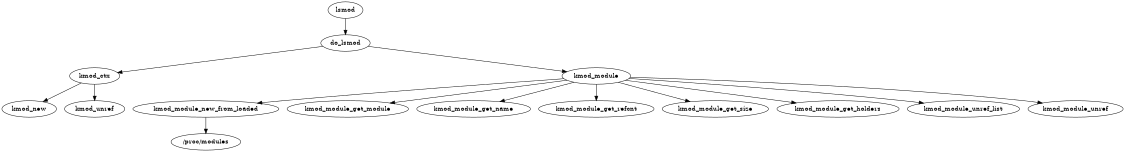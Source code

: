 digraph G {

	size="7.5 7.5";  

	lsmod -> do_lsmod;

	do_lsmod -> kmod_ctx;
	do_lsmod -> kmod_module;

	kmod_ctx -> kmod_new;
	kmod_ctx -> kmod_unref;

	kmod_module -> kmod_module_new_from_loaded -> "/proc/modules";

	kmod_module -> kmod_module_get_module;
	kmod_module -> kmod_module_get_name;
	kmod_module -> kmod_module_get_refcnt;
	kmod_module -> kmod_module_get_size;
	kmod_module -> kmod_module_get_holders;
	kmod_module -> kmod_module_unref_list;
	kmod_module -> kmod_module_unref;

}


